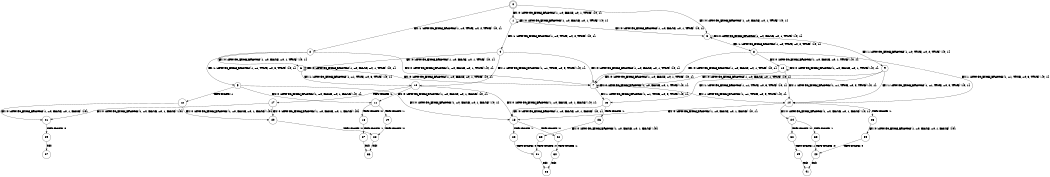 digraph BCG {
size = "7, 10.5";
center = TRUE;
node [shape = circle];
0 [peripheries = 2];
0 -> 1 [label = "EX !0 !ATOMIC_EXCH_BRANCH (1, +0, FALSE, +0, 1, TRUE) !{0, 1}"];
0 -> 2 [label = "EX !1 !ATOMIC_EXCH_BRANCH (1, +0, TRUE, +0, 2, TRUE) !{0, 1}"];
0 -> 3 [label = "EX !0 !ATOMIC_EXCH_BRANCH (1, +0, FALSE, +0, 1, TRUE) !{0, 1}"];
1 -> 1 [label = "EX !0 !ATOMIC_EXCH_BRANCH (1, +0, FALSE, +0, 1, TRUE) !{0, 1}"];
1 -> 4 [label = "EX !1 !ATOMIC_EXCH_BRANCH (1, +0, TRUE, +0, 2, TRUE) !{0, 1}"];
1 -> 3 [label = "EX !0 !ATOMIC_EXCH_BRANCH (1, +0, FALSE, +0, 1, TRUE) !{0, 1}"];
2 -> 5 [label = "EX !1 !ATOMIC_EXCH_BRANCH (1, +1, TRUE, +0, 3, TRUE) !{0, 1}"];
2 -> 6 [label = "EX !0 !ATOMIC_EXCH_BRANCH (1, +0, FALSE, +0, 1, TRUE) !{0, 1}"];
2 -> 7 [label = "EX !0 !ATOMIC_EXCH_BRANCH (1, +0, FALSE, +0, 1, TRUE) !{0, 1}"];
3 -> 8 [label = "EX !1 !ATOMIC_EXCH_BRANCH (1, +0, TRUE, +0, 2, TRUE) !{0, 1}"];
3 -> 3 [label = "EX !0 !ATOMIC_EXCH_BRANCH (1, +0, FALSE, +0, 1, TRUE) !{0, 1}"];
3 -> 9 [label = "EX !1 !ATOMIC_EXCH_BRANCH (1, +0, TRUE, +0, 2, TRUE) !{0, 1}"];
4 -> 6 [label = "EX !0 !ATOMIC_EXCH_BRANCH (1, +0, FALSE, +0, 1, TRUE) !{0, 1}"];
4 -> 10 [label = "EX !1 !ATOMIC_EXCH_BRANCH (1, +1, TRUE, +0, 3, TRUE) !{0, 1}"];
4 -> 7 [label = "EX !0 !ATOMIC_EXCH_BRANCH (1, +0, FALSE, +0, 1, TRUE) !{0, 1}"];
5 -> 11 [label = "EX !0 !ATOMIC_EXCH_BRANCH (1, +0, FALSE, +0, 1, FALSE) !{0, 1}"];
5 -> 12 [label = "TERMINATE !1"];
5 -> 13 [label = "EX !0 !ATOMIC_EXCH_BRANCH (1, +0, FALSE, +0, 1, FALSE) !{0, 1}"];
6 -> 6 [label = "EX !0 !ATOMIC_EXCH_BRANCH (1, +0, FALSE, +0, 1, TRUE) !{0, 1}"];
6 -> 10 [label = "EX !1 !ATOMIC_EXCH_BRANCH (1, +1, TRUE, +0, 3, TRUE) !{0, 1}"];
6 -> 7 [label = "EX !0 !ATOMIC_EXCH_BRANCH (1, +0, FALSE, +0, 1, TRUE) !{0, 1}"];
7 -> 14 [label = "EX !1 !ATOMIC_EXCH_BRANCH (1, +1, TRUE, +0, 3, TRUE) !{0, 1}"];
7 -> 7 [label = "EX !0 !ATOMIC_EXCH_BRANCH (1, +0, FALSE, +0, 1, TRUE) !{0, 1}"];
7 -> 15 [label = "EX !1 !ATOMIC_EXCH_BRANCH (1, +1, TRUE, +0, 3, TRUE) !{0, 1}"];
8 -> 16 [label = "EX !0 !ATOMIC_EXCH_BRANCH (1, +0, FALSE, +0, 1, TRUE) !{0, 1}"];
8 -> 14 [label = "EX !1 !ATOMIC_EXCH_BRANCH (1, +1, TRUE, +0, 3, TRUE) !{0, 1}"];
8 -> 7 [label = "EX !0 !ATOMIC_EXCH_BRANCH (1, +0, FALSE, +0, 1, TRUE) !{0, 1}"];
9 -> 14 [label = "EX !1 !ATOMIC_EXCH_BRANCH (1, +1, TRUE, +0, 3, TRUE) !{0, 1}"];
9 -> 7 [label = "EX !0 !ATOMIC_EXCH_BRANCH (1, +0, FALSE, +0, 1, TRUE) !{0, 1}"];
9 -> 15 [label = "EX !1 !ATOMIC_EXCH_BRANCH (1, +1, TRUE, +0, 3, TRUE) !{0, 1}"];
10 -> 11 [label = "EX !0 !ATOMIC_EXCH_BRANCH (1, +0, FALSE, +0, 1, FALSE) !{0, 1}"];
10 -> 17 [label = "TERMINATE !1"];
10 -> 13 [label = "EX !0 !ATOMIC_EXCH_BRANCH (1, +0, FALSE, +0, 1, FALSE) !{0, 1}"];
11 -> 18 [label = "TERMINATE !0"];
11 -> 19 [label = "TERMINATE !1"];
12 -> 20 [label = "EX !0 !ATOMIC_EXCH_BRANCH (1, +0, FALSE, +0, 1, FALSE) !{0}"];
12 -> 21 [label = "EX !0 !ATOMIC_EXCH_BRANCH (1, +0, FALSE, +0, 1, FALSE) !{0}"];
13 -> 22 [label = "TERMINATE !0"];
13 -> 23 [label = "TERMINATE !1"];
14 -> 24 [label = "EX !0 !ATOMIC_EXCH_BRANCH (1, +0, FALSE, +0, 1, FALSE) !{0, 1}"];
14 -> 25 [label = "TERMINATE !1"];
14 -> 13 [label = "EX !0 !ATOMIC_EXCH_BRANCH (1, +0, FALSE, +0, 1, FALSE) !{0, 1}"];
15 -> 13 [label = "EX !0 !ATOMIC_EXCH_BRANCH (1, +0, FALSE, +0, 1, FALSE) !{0, 1}"];
15 -> 26 [label = "TERMINATE !1"];
16 -> 16 [label = "EX !0 !ATOMIC_EXCH_BRANCH (1, +0, FALSE, +0, 1, TRUE) !{0, 1}"];
16 -> 14 [label = "EX !1 !ATOMIC_EXCH_BRANCH (1, +1, TRUE, +0, 3, TRUE) !{0, 1}"];
16 -> 7 [label = "EX !0 !ATOMIC_EXCH_BRANCH (1, +0, FALSE, +0, 1, TRUE) !{0, 1}"];
17 -> 20 [label = "EX !0 !ATOMIC_EXCH_BRANCH (1, +0, FALSE, +0, 1, FALSE) !{0}"];
17 -> 21 [label = "EX !0 !ATOMIC_EXCH_BRANCH (1, +0, FALSE, +0, 1, FALSE) !{0}"];
18 -> 27 [label = "TERMINATE !1"];
19 -> 28 [label = "TERMINATE !0"];
20 -> 28 [label = "TERMINATE !0"];
21 -> 29 [label = "TERMINATE !0"];
22 -> 30 [label = "TERMINATE !1"];
23 -> 31 [label = "TERMINATE !0"];
24 -> 32 [label = "TERMINATE !0"];
24 -> 33 [label = "TERMINATE !1"];
25 -> 34 [label = "EX !0 !ATOMIC_EXCH_BRANCH (1, +0, FALSE, +0, 1, FALSE) !{0}"];
26 -> 35 [label = "EX !0 !ATOMIC_EXCH_BRANCH (1, +0, FALSE, +0, 1, FALSE) !{0}"];
27 -> 36 [label = "exit"];
28 -> 36 [label = "exit"];
29 -> 37 [label = "exit"];
30 -> 38 [label = "exit"];
31 -> 38 [label = "exit"];
32 -> 39 [label = "TERMINATE !1"];
33 -> 40 [label = "TERMINATE !0"];
34 -> 40 [label = "TERMINATE !0"];
35 -> 31 [label = "TERMINATE !0"];
39 -> 41 [label = "exit"];
40 -> 41 [label = "exit"];
}
